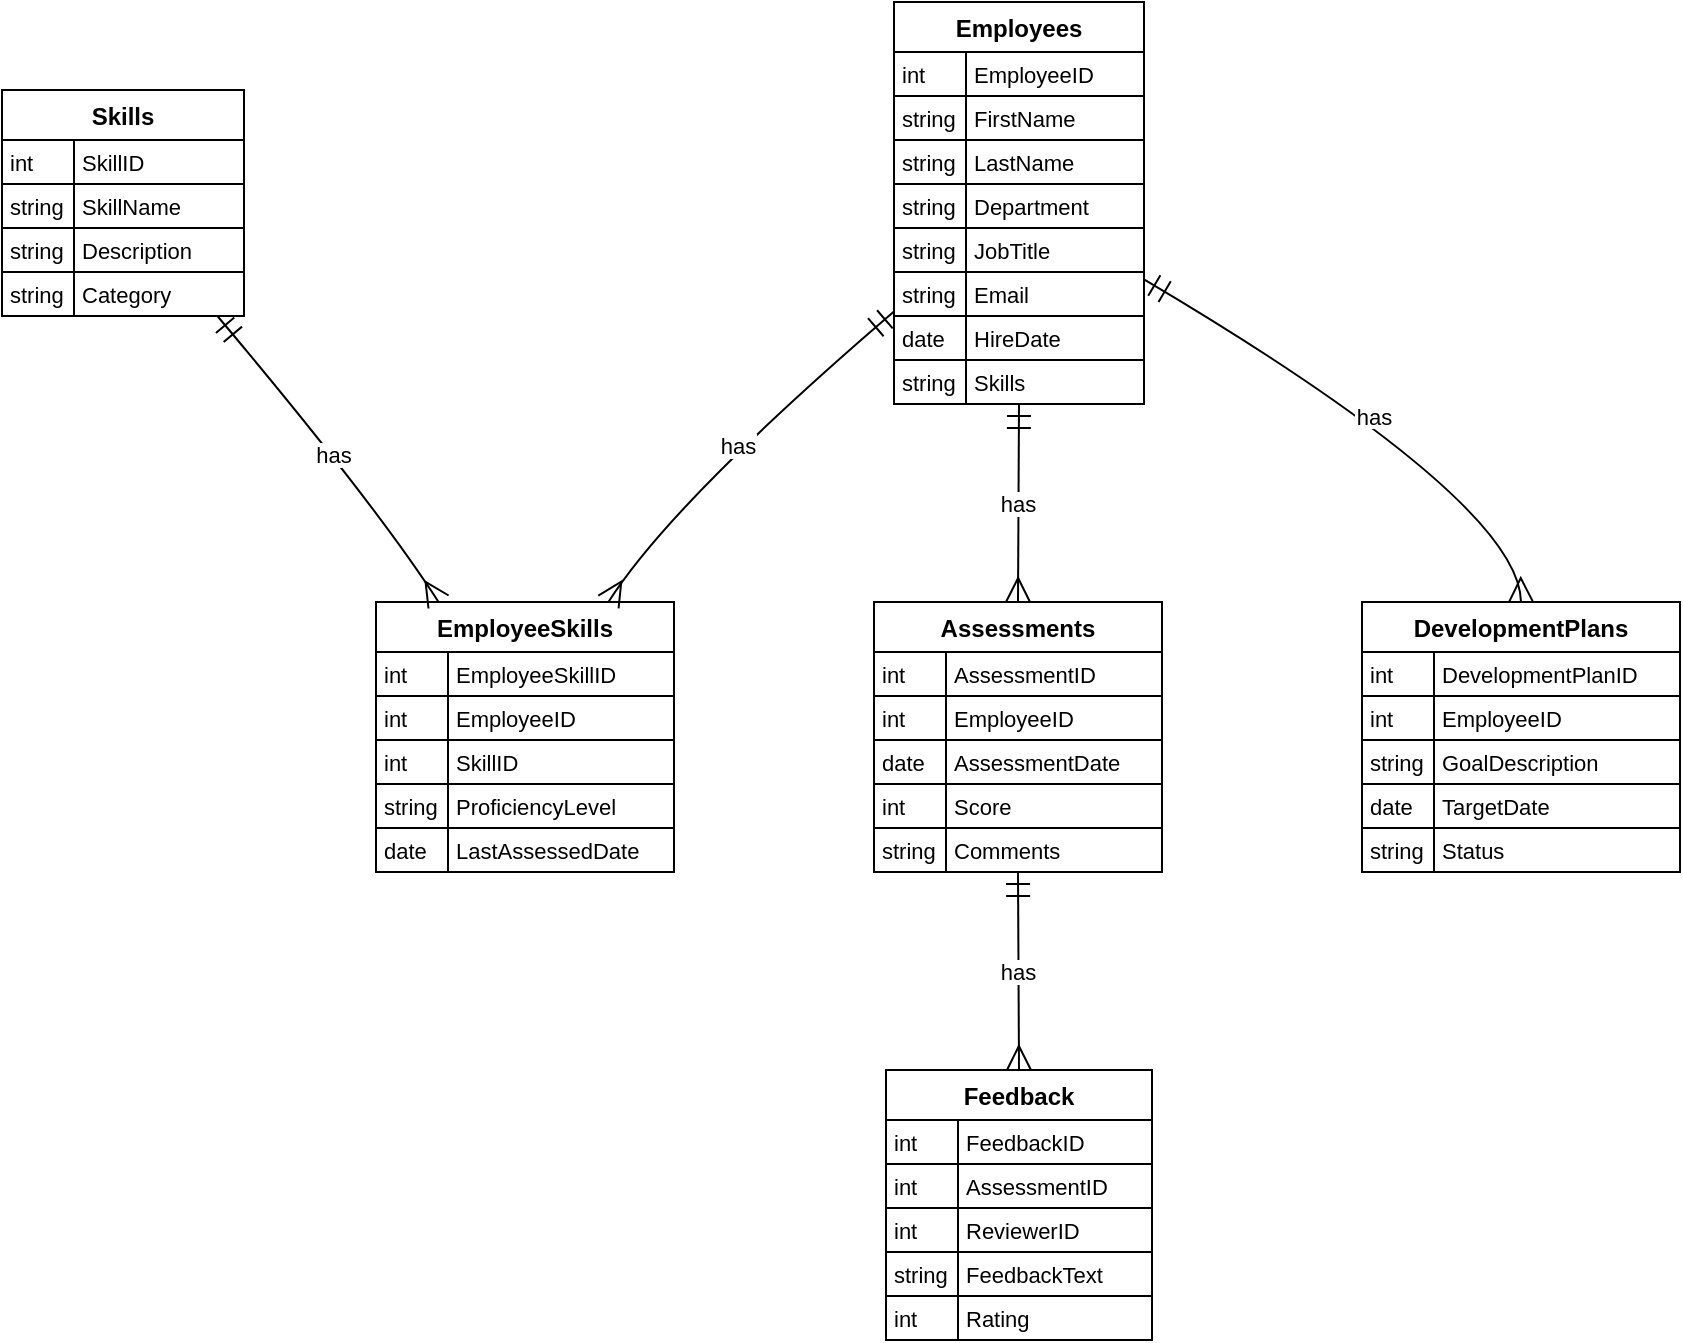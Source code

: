 <mxfile version="24.7.16">
  <diagram name="Page-1" id="986FrmDAkvEkOc2er4E9">
    <mxGraphModel dx="319" dy="182" grid="1" gridSize="10" guides="1" tooltips="1" connect="1" arrows="1" fold="1" page="1" pageScale="1" pageWidth="850" pageHeight="1100" math="0" shadow="0">
      <root>
        <mxCell id="0" />
        <mxCell id="1" parent="0" />
        <mxCell id="yhX_cp5Toq69qGJD3ayF-17" value="Employees" style="shape=table;startSize=25;container=1;collapsible=0;childLayout=tableLayout;fixedRows=1;rowLines=1;fontStyle=1;align=center;resizeLast=1;" vertex="1" parent="1">
          <mxGeometry x="531" y="20" width="125" height="201" as="geometry" />
        </mxCell>
        <mxCell id="yhX_cp5Toq69qGJD3ayF-18" style="shape=tableRow;horizontal=0;startSize=0;swimlaneHead=0;swimlaneBody=0;fillColor=none;collapsible=0;dropTarget=0;points=[[0,0.5],[1,0.5]];portConstraint=eastwest;top=0;left=0;right=0;bottom=0;" vertex="1" parent="yhX_cp5Toq69qGJD3ayF-17">
          <mxGeometry y="25" width="125" height="22" as="geometry" />
        </mxCell>
        <mxCell id="yhX_cp5Toq69qGJD3ayF-19" value="int" style="shape=partialRectangle;connectable=0;fillColor=none;top=0;left=0;bottom=0;right=0;align=left;spacingLeft=2;overflow=hidden;fontSize=11;" vertex="1" parent="yhX_cp5Toq69qGJD3ayF-18">
          <mxGeometry width="36" height="22" as="geometry">
            <mxRectangle width="36" height="22" as="alternateBounds" />
          </mxGeometry>
        </mxCell>
        <mxCell id="yhX_cp5Toq69qGJD3ayF-20" value="EmployeeID" style="shape=partialRectangle;connectable=0;fillColor=none;top=0;left=0;bottom=0;right=0;align=left;spacingLeft=2;overflow=hidden;fontSize=11;" vertex="1" parent="yhX_cp5Toq69qGJD3ayF-18">
          <mxGeometry x="36" width="89" height="22" as="geometry">
            <mxRectangle width="89" height="22" as="alternateBounds" />
          </mxGeometry>
        </mxCell>
        <mxCell id="yhX_cp5Toq69qGJD3ayF-21" style="shape=tableRow;horizontal=0;startSize=0;swimlaneHead=0;swimlaneBody=0;fillColor=none;collapsible=0;dropTarget=0;points=[[0,0.5],[1,0.5]];portConstraint=eastwest;top=0;left=0;right=0;bottom=0;" vertex="1" parent="yhX_cp5Toq69qGJD3ayF-17">
          <mxGeometry y="47" width="125" height="22" as="geometry" />
        </mxCell>
        <mxCell id="yhX_cp5Toq69qGJD3ayF-22" value="string" style="shape=partialRectangle;connectable=0;fillColor=none;top=0;left=0;bottom=0;right=0;align=left;spacingLeft=2;overflow=hidden;fontSize=11;" vertex="1" parent="yhX_cp5Toq69qGJD3ayF-21">
          <mxGeometry width="36" height="22" as="geometry">
            <mxRectangle width="36" height="22" as="alternateBounds" />
          </mxGeometry>
        </mxCell>
        <mxCell id="yhX_cp5Toq69qGJD3ayF-23" value="FirstName" style="shape=partialRectangle;connectable=0;fillColor=none;top=0;left=0;bottom=0;right=0;align=left;spacingLeft=2;overflow=hidden;fontSize=11;" vertex="1" parent="yhX_cp5Toq69qGJD3ayF-21">
          <mxGeometry x="36" width="89" height="22" as="geometry">
            <mxRectangle width="89" height="22" as="alternateBounds" />
          </mxGeometry>
        </mxCell>
        <mxCell id="yhX_cp5Toq69qGJD3ayF-24" style="shape=tableRow;horizontal=0;startSize=0;swimlaneHead=0;swimlaneBody=0;fillColor=none;collapsible=0;dropTarget=0;points=[[0,0.5],[1,0.5]];portConstraint=eastwest;top=0;left=0;right=0;bottom=0;" vertex="1" parent="yhX_cp5Toq69qGJD3ayF-17">
          <mxGeometry y="69" width="125" height="22" as="geometry" />
        </mxCell>
        <mxCell id="yhX_cp5Toq69qGJD3ayF-25" value="string" style="shape=partialRectangle;connectable=0;fillColor=none;top=0;left=0;bottom=0;right=0;align=left;spacingLeft=2;overflow=hidden;fontSize=11;" vertex="1" parent="yhX_cp5Toq69qGJD3ayF-24">
          <mxGeometry width="36" height="22" as="geometry">
            <mxRectangle width="36" height="22" as="alternateBounds" />
          </mxGeometry>
        </mxCell>
        <mxCell id="yhX_cp5Toq69qGJD3ayF-26" value="LastName" style="shape=partialRectangle;connectable=0;fillColor=none;top=0;left=0;bottom=0;right=0;align=left;spacingLeft=2;overflow=hidden;fontSize=11;" vertex="1" parent="yhX_cp5Toq69qGJD3ayF-24">
          <mxGeometry x="36" width="89" height="22" as="geometry">
            <mxRectangle width="89" height="22" as="alternateBounds" />
          </mxGeometry>
        </mxCell>
        <mxCell id="yhX_cp5Toq69qGJD3ayF-27" style="shape=tableRow;horizontal=0;startSize=0;swimlaneHead=0;swimlaneBody=0;fillColor=none;collapsible=0;dropTarget=0;points=[[0,0.5],[1,0.5]];portConstraint=eastwest;top=0;left=0;right=0;bottom=0;" vertex="1" parent="yhX_cp5Toq69qGJD3ayF-17">
          <mxGeometry y="91" width="125" height="22" as="geometry" />
        </mxCell>
        <mxCell id="yhX_cp5Toq69qGJD3ayF-28" value="string" style="shape=partialRectangle;connectable=0;fillColor=none;top=0;left=0;bottom=0;right=0;align=left;spacingLeft=2;overflow=hidden;fontSize=11;" vertex="1" parent="yhX_cp5Toq69qGJD3ayF-27">
          <mxGeometry width="36" height="22" as="geometry">
            <mxRectangle width="36" height="22" as="alternateBounds" />
          </mxGeometry>
        </mxCell>
        <mxCell id="yhX_cp5Toq69qGJD3ayF-29" value="Department" style="shape=partialRectangle;connectable=0;fillColor=none;top=0;left=0;bottom=0;right=0;align=left;spacingLeft=2;overflow=hidden;fontSize=11;" vertex="1" parent="yhX_cp5Toq69qGJD3ayF-27">
          <mxGeometry x="36" width="89" height="22" as="geometry">
            <mxRectangle width="89" height="22" as="alternateBounds" />
          </mxGeometry>
        </mxCell>
        <mxCell id="yhX_cp5Toq69qGJD3ayF-30" style="shape=tableRow;horizontal=0;startSize=0;swimlaneHead=0;swimlaneBody=0;fillColor=none;collapsible=0;dropTarget=0;points=[[0,0.5],[1,0.5]];portConstraint=eastwest;top=0;left=0;right=0;bottom=0;" vertex="1" parent="yhX_cp5Toq69qGJD3ayF-17">
          <mxGeometry y="113" width="125" height="22" as="geometry" />
        </mxCell>
        <mxCell id="yhX_cp5Toq69qGJD3ayF-31" value="string" style="shape=partialRectangle;connectable=0;fillColor=none;top=0;left=0;bottom=0;right=0;align=left;spacingLeft=2;overflow=hidden;fontSize=11;" vertex="1" parent="yhX_cp5Toq69qGJD3ayF-30">
          <mxGeometry width="36" height="22" as="geometry">
            <mxRectangle width="36" height="22" as="alternateBounds" />
          </mxGeometry>
        </mxCell>
        <mxCell id="yhX_cp5Toq69qGJD3ayF-32" value="JobTitle" style="shape=partialRectangle;connectable=0;fillColor=none;top=0;left=0;bottom=0;right=0;align=left;spacingLeft=2;overflow=hidden;fontSize=11;" vertex="1" parent="yhX_cp5Toq69qGJD3ayF-30">
          <mxGeometry x="36" width="89" height="22" as="geometry">
            <mxRectangle width="89" height="22" as="alternateBounds" />
          </mxGeometry>
        </mxCell>
        <mxCell id="yhX_cp5Toq69qGJD3ayF-33" style="shape=tableRow;horizontal=0;startSize=0;swimlaneHead=0;swimlaneBody=0;fillColor=none;collapsible=0;dropTarget=0;points=[[0,0.5],[1,0.5]];portConstraint=eastwest;top=0;left=0;right=0;bottom=0;" vertex="1" parent="yhX_cp5Toq69qGJD3ayF-17">
          <mxGeometry y="135" width="125" height="22" as="geometry" />
        </mxCell>
        <mxCell id="yhX_cp5Toq69qGJD3ayF-34" value="string" style="shape=partialRectangle;connectable=0;fillColor=none;top=0;left=0;bottom=0;right=0;align=left;spacingLeft=2;overflow=hidden;fontSize=11;" vertex="1" parent="yhX_cp5Toq69qGJD3ayF-33">
          <mxGeometry width="36" height="22" as="geometry">
            <mxRectangle width="36" height="22" as="alternateBounds" />
          </mxGeometry>
        </mxCell>
        <mxCell id="yhX_cp5Toq69qGJD3ayF-35" value="Email" style="shape=partialRectangle;connectable=0;fillColor=none;top=0;left=0;bottom=0;right=0;align=left;spacingLeft=2;overflow=hidden;fontSize=11;" vertex="1" parent="yhX_cp5Toq69qGJD3ayF-33">
          <mxGeometry x="36" width="89" height="22" as="geometry">
            <mxRectangle width="89" height="22" as="alternateBounds" />
          </mxGeometry>
        </mxCell>
        <mxCell id="yhX_cp5Toq69qGJD3ayF-36" style="shape=tableRow;horizontal=0;startSize=0;swimlaneHead=0;swimlaneBody=0;fillColor=none;collapsible=0;dropTarget=0;points=[[0,0.5],[1,0.5]];portConstraint=eastwest;top=0;left=0;right=0;bottom=0;" vertex="1" parent="yhX_cp5Toq69qGJD3ayF-17">
          <mxGeometry y="157" width="125" height="22" as="geometry" />
        </mxCell>
        <mxCell id="yhX_cp5Toq69qGJD3ayF-37" value="date" style="shape=partialRectangle;connectable=0;fillColor=none;top=0;left=0;bottom=0;right=0;align=left;spacingLeft=2;overflow=hidden;fontSize=11;" vertex="1" parent="yhX_cp5Toq69qGJD3ayF-36">
          <mxGeometry width="36" height="22" as="geometry">
            <mxRectangle width="36" height="22" as="alternateBounds" />
          </mxGeometry>
        </mxCell>
        <mxCell id="yhX_cp5Toq69qGJD3ayF-38" value="HireDate" style="shape=partialRectangle;connectable=0;fillColor=none;top=0;left=0;bottom=0;right=0;align=left;spacingLeft=2;overflow=hidden;fontSize=11;" vertex="1" parent="yhX_cp5Toq69qGJD3ayF-36">
          <mxGeometry x="36" width="89" height="22" as="geometry">
            <mxRectangle width="89" height="22" as="alternateBounds" />
          </mxGeometry>
        </mxCell>
        <mxCell id="yhX_cp5Toq69qGJD3ayF-39" style="shape=tableRow;horizontal=0;startSize=0;swimlaneHead=0;swimlaneBody=0;fillColor=none;collapsible=0;dropTarget=0;points=[[0,0.5],[1,0.5]];portConstraint=eastwest;top=0;left=0;right=0;bottom=0;" vertex="1" parent="yhX_cp5Toq69qGJD3ayF-17">
          <mxGeometry y="179" width="125" height="22" as="geometry" />
        </mxCell>
        <mxCell id="yhX_cp5Toq69qGJD3ayF-40" value="string" style="shape=partialRectangle;connectable=0;fillColor=none;top=0;left=0;bottom=0;right=0;align=left;spacingLeft=2;overflow=hidden;fontSize=11;" vertex="1" parent="yhX_cp5Toq69qGJD3ayF-39">
          <mxGeometry width="36" height="22" as="geometry">
            <mxRectangle width="36" height="22" as="alternateBounds" />
          </mxGeometry>
        </mxCell>
        <mxCell id="yhX_cp5Toq69qGJD3ayF-41" value="Skills" style="shape=partialRectangle;connectable=0;fillColor=none;top=0;left=0;bottom=0;right=0;align=left;spacingLeft=2;overflow=hidden;fontSize=11;" vertex="1" parent="yhX_cp5Toq69qGJD3ayF-39">
          <mxGeometry x="36" width="89" height="22" as="geometry">
            <mxRectangle width="89" height="22" as="alternateBounds" />
          </mxGeometry>
        </mxCell>
        <mxCell id="yhX_cp5Toq69qGJD3ayF-42" value="Skills" style="shape=table;startSize=25;container=1;collapsible=0;childLayout=tableLayout;fixedRows=1;rowLines=1;fontStyle=1;align=center;resizeLast=1;" vertex="1" parent="1">
          <mxGeometry x="85" y="64" width="121" height="113" as="geometry" />
        </mxCell>
        <mxCell id="yhX_cp5Toq69qGJD3ayF-43" style="shape=tableRow;horizontal=0;startSize=0;swimlaneHead=0;swimlaneBody=0;fillColor=none;collapsible=0;dropTarget=0;points=[[0,0.5],[1,0.5]];portConstraint=eastwest;top=0;left=0;right=0;bottom=0;" vertex="1" parent="yhX_cp5Toq69qGJD3ayF-42">
          <mxGeometry y="25" width="121" height="22" as="geometry" />
        </mxCell>
        <mxCell id="yhX_cp5Toq69qGJD3ayF-44" value="int" style="shape=partialRectangle;connectable=0;fillColor=none;top=0;left=0;bottom=0;right=0;align=left;spacingLeft=2;overflow=hidden;fontSize=11;" vertex="1" parent="yhX_cp5Toq69qGJD3ayF-43">
          <mxGeometry width="36" height="22" as="geometry">
            <mxRectangle width="36" height="22" as="alternateBounds" />
          </mxGeometry>
        </mxCell>
        <mxCell id="yhX_cp5Toq69qGJD3ayF-45" value="SkillID" style="shape=partialRectangle;connectable=0;fillColor=none;top=0;left=0;bottom=0;right=0;align=left;spacingLeft=2;overflow=hidden;fontSize=11;" vertex="1" parent="yhX_cp5Toq69qGJD3ayF-43">
          <mxGeometry x="36" width="85" height="22" as="geometry">
            <mxRectangle width="85" height="22" as="alternateBounds" />
          </mxGeometry>
        </mxCell>
        <mxCell id="yhX_cp5Toq69qGJD3ayF-46" style="shape=tableRow;horizontal=0;startSize=0;swimlaneHead=0;swimlaneBody=0;fillColor=none;collapsible=0;dropTarget=0;points=[[0,0.5],[1,0.5]];portConstraint=eastwest;top=0;left=0;right=0;bottom=0;" vertex="1" parent="yhX_cp5Toq69qGJD3ayF-42">
          <mxGeometry y="47" width="121" height="22" as="geometry" />
        </mxCell>
        <mxCell id="yhX_cp5Toq69qGJD3ayF-47" value="string" style="shape=partialRectangle;connectable=0;fillColor=none;top=0;left=0;bottom=0;right=0;align=left;spacingLeft=2;overflow=hidden;fontSize=11;" vertex="1" parent="yhX_cp5Toq69qGJD3ayF-46">
          <mxGeometry width="36" height="22" as="geometry">
            <mxRectangle width="36" height="22" as="alternateBounds" />
          </mxGeometry>
        </mxCell>
        <mxCell id="yhX_cp5Toq69qGJD3ayF-48" value="SkillName" style="shape=partialRectangle;connectable=0;fillColor=none;top=0;left=0;bottom=0;right=0;align=left;spacingLeft=2;overflow=hidden;fontSize=11;" vertex="1" parent="yhX_cp5Toq69qGJD3ayF-46">
          <mxGeometry x="36" width="85" height="22" as="geometry">
            <mxRectangle width="85" height="22" as="alternateBounds" />
          </mxGeometry>
        </mxCell>
        <mxCell id="yhX_cp5Toq69qGJD3ayF-49" style="shape=tableRow;horizontal=0;startSize=0;swimlaneHead=0;swimlaneBody=0;fillColor=none;collapsible=0;dropTarget=0;points=[[0,0.5],[1,0.5]];portConstraint=eastwest;top=0;left=0;right=0;bottom=0;" vertex="1" parent="yhX_cp5Toq69qGJD3ayF-42">
          <mxGeometry y="69" width="121" height="22" as="geometry" />
        </mxCell>
        <mxCell id="yhX_cp5Toq69qGJD3ayF-50" value="string" style="shape=partialRectangle;connectable=0;fillColor=none;top=0;left=0;bottom=0;right=0;align=left;spacingLeft=2;overflow=hidden;fontSize=11;" vertex="1" parent="yhX_cp5Toq69qGJD3ayF-49">
          <mxGeometry width="36" height="22" as="geometry">
            <mxRectangle width="36" height="22" as="alternateBounds" />
          </mxGeometry>
        </mxCell>
        <mxCell id="yhX_cp5Toq69qGJD3ayF-51" value="Description" style="shape=partialRectangle;connectable=0;fillColor=none;top=0;left=0;bottom=0;right=0;align=left;spacingLeft=2;overflow=hidden;fontSize=11;" vertex="1" parent="yhX_cp5Toq69qGJD3ayF-49">
          <mxGeometry x="36" width="85" height="22" as="geometry">
            <mxRectangle width="85" height="22" as="alternateBounds" />
          </mxGeometry>
        </mxCell>
        <mxCell id="yhX_cp5Toq69qGJD3ayF-52" style="shape=tableRow;horizontal=0;startSize=0;swimlaneHead=0;swimlaneBody=0;fillColor=none;collapsible=0;dropTarget=0;points=[[0,0.5],[1,0.5]];portConstraint=eastwest;top=0;left=0;right=0;bottom=0;" vertex="1" parent="yhX_cp5Toq69qGJD3ayF-42">
          <mxGeometry y="91" width="121" height="22" as="geometry" />
        </mxCell>
        <mxCell id="yhX_cp5Toq69qGJD3ayF-53" value="string" style="shape=partialRectangle;connectable=0;fillColor=none;top=0;left=0;bottom=0;right=0;align=left;spacingLeft=2;overflow=hidden;fontSize=11;" vertex="1" parent="yhX_cp5Toq69qGJD3ayF-52">
          <mxGeometry width="36" height="22" as="geometry">
            <mxRectangle width="36" height="22" as="alternateBounds" />
          </mxGeometry>
        </mxCell>
        <mxCell id="yhX_cp5Toq69qGJD3ayF-54" value="Category" style="shape=partialRectangle;connectable=0;fillColor=none;top=0;left=0;bottom=0;right=0;align=left;spacingLeft=2;overflow=hidden;fontSize=11;" vertex="1" parent="yhX_cp5Toq69qGJD3ayF-52">
          <mxGeometry x="36" width="85" height="22" as="geometry">
            <mxRectangle width="85" height="22" as="alternateBounds" />
          </mxGeometry>
        </mxCell>
        <mxCell id="yhX_cp5Toq69qGJD3ayF-68" value="EmployeeSkills" style="shape=table;startSize=25;container=1;collapsible=0;childLayout=tableLayout;fixedRows=1;rowLines=1;fontStyle=1;align=center;resizeLast=1;" vertex="1" parent="1">
          <mxGeometry x="272" y="320" width="149" height="135" as="geometry" />
        </mxCell>
        <mxCell id="yhX_cp5Toq69qGJD3ayF-69" style="shape=tableRow;horizontal=0;startSize=0;swimlaneHead=0;swimlaneBody=0;fillColor=none;collapsible=0;dropTarget=0;points=[[0,0.5],[1,0.5]];portConstraint=eastwest;top=0;left=0;right=0;bottom=0;" vertex="1" parent="yhX_cp5Toq69qGJD3ayF-68">
          <mxGeometry y="25" width="149" height="22" as="geometry" />
        </mxCell>
        <mxCell id="yhX_cp5Toq69qGJD3ayF-70" value="int" style="shape=partialRectangle;connectable=0;fillColor=none;top=0;left=0;bottom=0;right=0;align=left;spacingLeft=2;overflow=hidden;fontSize=11;" vertex="1" parent="yhX_cp5Toq69qGJD3ayF-69">
          <mxGeometry width="36" height="22" as="geometry">
            <mxRectangle width="36" height="22" as="alternateBounds" />
          </mxGeometry>
        </mxCell>
        <mxCell id="yhX_cp5Toq69qGJD3ayF-71" value="EmployeeSkillID" style="shape=partialRectangle;connectable=0;fillColor=none;top=0;left=0;bottom=0;right=0;align=left;spacingLeft=2;overflow=hidden;fontSize=11;" vertex="1" parent="yhX_cp5Toq69qGJD3ayF-69">
          <mxGeometry x="36" width="113" height="22" as="geometry">
            <mxRectangle width="113" height="22" as="alternateBounds" />
          </mxGeometry>
        </mxCell>
        <mxCell id="yhX_cp5Toq69qGJD3ayF-72" style="shape=tableRow;horizontal=0;startSize=0;swimlaneHead=0;swimlaneBody=0;fillColor=none;collapsible=0;dropTarget=0;points=[[0,0.5],[1,0.5]];portConstraint=eastwest;top=0;left=0;right=0;bottom=0;" vertex="1" parent="yhX_cp5Toq69qGJD3ayF-68">
          <mxGeometry y="47" width="149" height="22" as="geometry" />
        </mxCell>
        <mxCell id="yhX_cp5Toq69qGJD3ayF-73" value="int" style="shape=partialRectangle;connectable=0;fillColor=none;top=0;left=0;bottom=0;right=0;align=left;spacingLeft=2;overflow=hidden;fontSize=11;" vertex="1" parent="yhX_cp5Toq69qGJD3ayF-72">
          <mxGeometry width="36" height="22" as="geometry">
            <mxRectangle width="36" height="22" as="alternateBounds" />
          </mxGeometry>
        </mxCell>
        <mxCell id="yhX_cp5Toq69qGJD3ayF-74" value="EmployeeID" style="shape=partialRectangle;connectable=0;fillColor=none;top=0;left=0;bottom=0;right=0;align=left;spacingLeft=2;overflow=hidden;fontSize=11;" vertex="1" parent="yhX_cp5Toq69qGJD3ayF-72">
          <mxGeometry x="36" width="113" height="22" as="geometry">
            <mxRectangle width="113" height="22" as="alternateBounds" />
          </mxGeometry>
        </mxCell>
        <mxCell id="yhX_cp5Toq69qGJD3ayF-75" style="shape=tableRow;horizontal=0;startSize=0;swimlaneHead=0;swimlaneBody=0;fillColor=none;collapsible=0;dropTarget=0;points=[[0,0.5],[1,0.5]];portConstraint=eastwest;top=0;left=0;right=0;bottom=0;" vertex="1" parent="yhX_cp5Toq69qGJD3ayF-68">
          <mxGeometry y="69" width="149" height="22" as="geometry" />
        </mxCell>
        <mxCell id="yhX_cp5Toq69qGJD3ayF-76" value="int" style="shape=partialRectangle;connectable=0;fillColor=none;top=0;left=0;bottom=0;right=0;align=left;spacingLeft=2;overflow=hidden;fontSize=11;" vertex="1" parent="yhX_cp5Toq69qGJD3ayF-75">
          <mxGeometry width="36" height="22" as="geometry">
            <mxRectangle width="36" height="22" as="alternateBounds" />
          </mxGeometry>
        </mxCell>
        <mxCell id="yhX_cp5Toq69qGJD3ayF-77" value="SkillID" style="shape=partialRectangle;connectable=0;fillColor=none;top=0;left=0;bottom=0;right=0;align=left;spacingLeft=2;overflow=hidden;fontSize=11;" vertex="1" parent="yhX_cp5Toq69qGJD3ayF-75">
          <mxGeometry x="36" width="113" height="22" as="geometry">
            <mxRectangle width="113" height="22" as="alternateBounds" />
          </mxGeometry>
        </mxCell>
        <mxCell id="yhX_cp5Toq69qGJD3ayF-78" style="shape=tableRow;horizontal=0;startSize=0;swimlaneHead=0;swimlaneBody=0;fillColor=none;collapsible=0;dropTarget=0;points=[[0,0.5],[1,0.5]];portConstraint=eastwest;top=0;left=0;right=0;bottom=0;" vertex="1" parent="yhX_cp5Toq69qGJD3ayF-68">
          <mxGeometry y="91" width="149" height="22" as="geometry" />
        </mxCell>
        <mxCell id="yhX_cp5Toq69qGJD3ayF-79" value="string" style="shape=partialRectangle;connectable=0;fillColor=none;top=0;left=0;bottom=0;right=0;align=left;spacingLeft=2;overflow=hidden;fontSize=11;" vertex="1" parent="yhX_cp5Toq69qGJD3ayF-78">
          <mxGeometry width="36" height="22" as="geometry">
            <mxRectangle width="36" height="22" as="alternateBounds" />
          </mxGeometry>
        </mxCell>
        <mxCell id="yhX_cp5Toq69qGJD3ayF-80" value="ProficiencyLevel" style="shape=partialRectangle;connectable=0;fillColor=none;top=0;left=0;bottom=0;right=0;align=left;spacingLeft=2;overflow=hidden;fontSize=11;" vertex="1" parent="yhX_cp5Toq69qGJD3ayF-78">
          <mxGeometry x="36" width="113" height="22" as="geometry">
            <mxRectangle width="113" height="22" as="alternateBounds" />
          </mxGeometry>
        </mxCell>
        <mxCell id="yhX_cp5Toq69qGJD3ayF-81" style="shape=tableRow;horizontal=0;startSize=0;swimlaneHead=0;swimlaneBody=0;fillColor=none;collapsible=0;dropTarget=0;points=[[0,0.5],[1,0.5]];portConstraint=eastwest;top=0;left=0;right=0;bottom=0;" vertex="1" parent="yhX_cp5Toq69qGJD3ayF-68">
          <mxGeometry y="113" width="149" height="22" as="geometry" />
        </mxCell>
        <mxCell id="yhX_cp5Toq69qGJD3ayF-82" value="date" style="shape=partialRectangle;connectable=0;fillColor=none;top=0;left=0;bottom=0;right=0;align=left;spacingLeft=2;overflow=hidden;fontSize=11;" vertex="1" parent="yhX_cp5Toq69qGJD3ayF-81">
          <mxGeometry width="36" height="22" as="geometry">
            <mxRectangle width="36" height="22" as="alternateBounds" />
          </mxGeometry>
        </mxCell>
        <mxCell id="yhX_cp5Toq69qGJD3ayF-83" value="LastAssessedDate" style="shape=partialRectangle;connectable=0;fillColor=none;top=0;left=0;bottom=0;right=0;align=left;spacingLeft=2;overflow=hidden;fontSize=11;" vertex="1" parent="yhX_cp5Toq69qGJD3ayF-81">
          <mxGeometry x="36" width="113" height="22" as="geometry">
            <mxRectangle width="113" height="22" as="alternateBounds" />
          </mxGeometry>
        </mxCell>
        <mxCell id="yhX_cp5Toq69qGJD3ayF-84" value="Assessments" style="shape=table;startSize=25;container=1;collapsible=0;childLayout=tableLayout;fixedRows=1;rowLines=1;fontStyle=1;align=center;resizeLast=1;" vertex="1" parent="1">
          <mxGeometry x="521" y="320" width="144" height="135" as="geometry" />
        </mxCell>
        <mxCell id="yhX_cp5Toq69qGJD3ayF-85" style="shape=tableRow;horizontal=0;startSize=0;swimlaneHead=0;swimlaneBody=0;fillColor=none;collapsible=0;dropTarget=0;points=[[0,0.5],[1,0.5]];portConstraint=eastwest;top=0;left=0;right=0;bottom=0;" vertex="1" parent="yhX_cp5Toq69qGJD3ayF-84">
          <mxGeometry y="25" width="144" height="22" as="geometry" />
        </mxCell>
        <mxCell id="yhX_cp5Toq69qGJD3ayF-86" value="int" style="shape=partialRectangle;connectable=0;fillColor=none;top=0;left=0;bottom=0;right=0;align=left;spacingLeft=2;overflow=hidden;fontSize=11;" vertex="1" parent="yhX_cp5Toq69qGJD3ayF-85">
          <mxGeometry width="36" height="22" as="geometry">
            <mxRectangle width="36" height="22" as="alternateBounds" />
          </mxGeometry>
        </mxCell>
        <mxCell id="yhX_cp5Toq69qGJD3ayF-87" value="AssessmentID" style="shape=partialRectangle;connectable=0;fillColor=none;top=0;left=0;bottom=0;right=0;align=left;spacingLeft=2;overflow=hidden;fontSize=11;" vertex="1" parent="yhX_cp5Toq69qGJD3ayF-85">
          <mxGeometry x="36" width="108" height="22" as="geometry">
            <mxRectangle width="108" height="22" as="alternateBounds" />
          </mxGeometry>
        </mxCell>
        <mxCell id="yhX_cp5Toq69qGJD3ayF-88" style="shape=tableRow;horizontal=0;startSize=0;swimlaneHead=0;swimlaneBody=0;fillColor=none;collapsible=0;dropTarget=0;points=[[0,0.5],[1,0.5]];portConstraint=eastwest;top=0;left=0;right=0;bottom=0;" vertex="1" parent="yhX_cp5Toq69qGJD3ayF-84">
          <mxGeometry y="47" width="144" height="22" as="geometry" />
        </mxCell>
        <mxCell id="yhX_cp5Toq69qGJD3ayF-89" value="int" style="shape=partialRectangle;connectable=0;fillColor=none;top=0;left=0;bottom=0;right=0;align=left;spacingLeft=2;overflow=hidden;fontSize=11;" vertex="1" parent="yhX_cp5Toq69qGJD3ayF-88">
          <mxGeometry width="36" height="22" as="geometry">
            <mxRectangle width="36" height="22" as="alternateBounds" />
          </mxGeometry>
        </mxCell>
        <mxCell id="yhX_cp5Toq69qGJD3ayF-90" value="EmployeeID" style="shape=partialRectangle;connectable=0;fillColor=none;top=0;left=0;bottom=0;right=0;align=left;spacingLeft=2;overflow=hidden;fontSize=11;" vertex="1" parent="yhX_cp5Toq69qGJD3ayF-88">
          <mxGeometry x="36" width="108" height="22" as="geometry">
            <mxRectangle width="108" height="22" as="alternateBounds" />
          </mxGeometry>
        </mxCell>
        <mxCell id="yhX_cp5Toq69qGJD3ayF-91" style="shape=tableRow;horizontal=0;startSize=0;swimlaneHead=0;swimlaneBody=0;fillColor=none;collapsible=0;dropTarget=0;points=[[0,0.5],[1,0.5]];portConstraint=eastwest;top=0;left=0;right=0;bottom=0;" vertex="1" parent="yhX_cp5Toq69qGJD3ayF-84">
          <mxGeometry y="69" width="144" height="22" as="geometry" />
        </mxCell>
        <mxCell id="yhX_cp5Toq69qGJD3ayF-92" value="date" style="shape=partialRectangle;connectable=0;fillColor=none;top=0;left=0;bottom=0;right=0;align=left;spacingLeft=2;overflow=hidden;fontSize=11;" vertex="1" parent="yhX_cp5Toq69qGJD3ayF-91">
          <mxGeometry width="36" height="22" as="geometry">
            <mxRectangle width="36" height="22" as="alternateBounds" />
          </mxGeometry>
        </mxCell>
        <mxCell id="yhX_cp5Toq69qGJD3ayF-93" value="AssessmentDate" style="shape=partialRectangle;connectable=0;fillColor=none;top=0;left=0;bottom=0;right=0;align=left;spacingLeft=2;overflow=hidden;fontSize=11;" vertex="1" parent="yhX_cp5Toq69qGJD3ayF-91">
          <mxGeometry x="36" width="108" height="22" as="geometry">
            <mxRectangle width="108" height="22" as="alternateBounds" />
          </mxGeometry>
        </mxCell>
        <mxCell id="yhX_cp5Toq69qGJD3ayF-94" style="shape=tableRow;horizontal=0;startSize=0;swimlaneHead=0;swimlaneBody=0;fillColor=none;collapsible=0;dropTarget=0;points=[[0,0.5],[1,0.5]];portConstraint=eastwest;top=0;left=0;right=0;bottom=0;" vertex="1" parent="yhX_cp5Toq69qGJD3ayF-84">
          <mxGeometry y="91" width="144" height="22" as="geometry" />
        </mxCell>
        <mxCell id="yhX_cp5Toq69qGJD3ayF-95" value="int" style="shape=partialRectangle;connectable=0;fillColor=none;top=0;left=0;bottom=0;right=0;align=left;spacingLeft=2;overflow=hidden;fontSize=11;" vertex="1" parent="yhX_cp5Toq69qGJD3ayF-94">
          <mxGeometry width="36" height="22" as="geometry">
            <mxRectangle width="36" height="22" as="alternateBounds" />
          </mxGeometry>
        </mxCell>
        <mxCell id="yhX_cp5Toq69qGJD3ayF-96" value="Score" style="shape=partialRectangle;connectable=0;fillColor=none;top=0;left=0;bottom=0;right=0;align=left;spacingLeft=2;overflow=hidden;fontSize=11;" vertex="1" parent="yhX_cp5Toq69qGJD3ayF-94">
          <mxGeometry x="36" width="108" height="22" as="geometry">
            <mxRectangle width="108" height="22" as="alternateBounds" />
          </mxGeometry>
        </mxCell>
        <mxCell id="yhX_cp5Toq69qGJD3ayF-97" style="shape=tableRow;horizontal=0;startSize=0;swimlaneHead=0;swimlaneBody=0;fillColor=none;collapsible=0;dropTarget=0;points=[[0,0.5],[1,0.5]];portConstraint=eastwest;top=0;left=0;right=0;bottom=0;" vertex="1" parent="yhX_cp5Toq69qGJD3ayF-84">
          <mxGeometry y="113" width="144" height="22" as="geometry" />
        </mxCell>
        <mxCell id="yhX_cp5Toq69qGJD3ayF-98" value="string" style="shape=partialRectangle;connectable=0;fillColor=none;top=0;left=0;bottom=0;right=0;align=left;spacingLeft=2;overflow=hidden;fontSize=11;" vertex="1" parent="yhX_cp5Toq69qGJD3ayF-97">
          <mxGeometry width="36" height="22" as="geometry">
            <mxRectangle width="36" height="22" as="alternateBounds" />
          </mxGeometry>
        </mxCell>
        <mxCell id="yhX_cp5Toq69qGJD3ayF-99" value="Comments" style="shape=partialRectangle;connectable=0;fillColor=none;top=0;left=0;bottom=0;right=0;align=left;spacingLeft=2;overflow=hidden;fontSize=11;" vertex="1" parent="yhX_cp5Toq69qGJD3ayF-97">
          <mxGeometry x="36" width="108" height="22" as="geometry">
            <mxRectangle width="108" height="22" as="alternateBounds" />
          </mxGeometry>
        </mxCell>
        <mxCell id="yhX_cp5Toq69qGJD3ayF-100" value="Feedback" style="shape=table;startSize=25;container=1;collapsible=0;childLayout=tableLayout;fixedRows=1;rowLines=1;fontStyle=1;align=center;resizeLast=1;" vertex="1" parent="1">
          <mxGeometry x="527" y="554" width="133" height="135" as="geometry" />
        </mxCell>
        <mxCell id="yhX_cp5Toq69qGJD3ayF-101" style="shape=tableRow;horizontal=0;startSize=0;swimlaneHead=0;swimlaneBody=0;fillColor=none;collapsible=0;dropTarget=0;points=[[0,0.5],[1,0.5]];portConstraint=eastwest;top=0;left=0;right=0;bottom=0;" vertex="1" parent="yhX_cp5Toq69qGJD3ayF-100">
          <mxGeometry y="25" width="133" height="22" as="geometry" />
        </mxCell>
        <mxCell id="yhX_cp5Toq69qGJD3ayF-102" value="int" style="shape=partialRectangle;connectable=0;fillColor=none;top=0;left=0;bottom=0;right=0;align=left;spacingLeft=2;overflow=hidden;fontSize=11;" vertex="1" parent="yhX_cp5Toq69qGJD3ayF-101">
          <mxGeometry width="36" height="22" as="geometry">
            <mxRectangle width="36" height="22" as="alternateBounds" />
          </mxGeometry>
        </mxCell>
        <mxCell id="yhX_cp5Toq69qGJD3ayF-103" value="FeedbackID" style="shape=partialRectangle;connectable=0;fillColor=none;top=0;left=0;bottom=0;right=0;align=left;spacingLeft=2;overflow=hidden;fontSize=11;" vertex="1" parent="yhX_cp5Toq69qGJD3ayF-101">
          <mxGeometry x="36" width="97" height="22" as="geometry">
            <mxRectangle width="97" height="22" as="alternateBounds" />
          </mxGeometry>
        </mxCell>
        <mxCell id="yhX_cp5Toq69qGJD3ayF-104" style="shape=tableRow;horizontal=0;startSize=0;swimlaneHead=0;swimlaneBody=0;fillColor=none;collapsible=0;dropTarget=0;points=[[0,0.5],[1,0.5]];portConstraint=eastwest;top=0;left=0;right=0;bottom=0;" vertex="1" parent="yhX_cp5Toq69qGJD3ayF-100">
          <mxGeometry y="47" width="133" height="22" as="geometry" />
        </mxCell>
        <mxCell id="yhX_cp5Toq69qGJD3ayF-105" value="int" style="shape=partialRectangle;connectable=0;fillColor=none;top=0;left=0;bottom=0;right=0;align=left;spacingLeft=2;overflow=hidden;fontSize=11;" vertex="1" parent="yhX_cp5Toq69qGJD3ayF-104">
          <mxGeometry width="36" height="22" as="geometry">
            <mxRectangle width="36" height="22" as="alternateBounds" />
          </mxGeometry>
        </mxCell>
        <mxCell id="yhX_cp5Toq69qGJD3ayF-106" value="AssessmentID" style="shape=partialRectangle;connectable=0;fillColor=none;top=0;left=0;bottom=0;right=0;align=left;spacingLeft=2;overflow=hidden;fontSize=11;" vertex="1" parent="yhX_cp5Toq69qGJD3ayF-104">
          <mxGeometry x="36" width="97" height="22" as="geometry">
            <mxRectangle width="97" height="22" as="alternateBounds" />
          </mxGeometry>
        </mxCell>
        <mxCell id="yhX_cp5Toq69qGJD3ayF-107" style="shape=tableRow;horizontal=0;startSize=0;swimlaneHead=0;swimlaneBody=0;fillColor=none;collapsible=0;dropTarget=0;points=[[0,0.5],[1,0.5]];portConstraint=eastwest;top=0;left=0;right=0;bottom=0;" vertex="1" parent="yhX_cp5Toq69qGJD3ayF-100">
          <mxGeometry y="69" width="133" height="22" as="geometry" />
        </mxCell>
        <mxCell id="yhX_cp5Toq69qGJD3ayF-108" value="int" style="shape=partialRectangle;connectable=0;fillColor=none;top=0;left=0;bottom=0;right=0;align=left;spacingLeft=2;overflow=hidden;fontSize=11;" vertex="1" parent="yhX_cp5Toq69qGJD3ayF-107">
          <mxGeometry width="36" height="22" as="geometry">
            <mxRectangle width="36" height="22" as="alternateBounds" />
          </mxGeometry>
        </mxCell>
        <mxCell id="yhX_cp5Toq69qGJD3ayF-109" value="ReviewerID" style="shape=partialRectangle;connectable=0;fillColor=none;top=0;left=0;bottom=0;right=0;align=left;spacingLeft=2;overflow=hidden;fontSize=11;" vertex="1" parent="yhX_cp5Toq69qGJD3ayF-107">
          <mxGeometry x="36" width="97" height="22" as="geometry">
            <mxRectangle width="97" height="22" as="alternateBounds" />
          </mxGeometry>
        </mxCell>
        <mxCell id="yhX_cp5Toq69qGJD3ayF-110" style="shape=tableRow;horizontal=0;startSize=0;swimlaneHead=0;swimlaneBody=0;fillColor=none;collapsible=0;dropTarget=0;points=[[0,0.5],[1,0.5]];portConstraint=eastwest;top=0;left=0;right=0;bottom=0;" vertex="1" parent="yhX_cp5Toq69qGJD3ayF-100">
          <mxGeometry y="91" width="133" height="22" as="geometry" />
        </mxCell>
        <mxCell id="yhX_cp5Toq69qGJD3ayF-111" value="string" style="shape=partialRectangle;connectable=0;fillColor=none;top=0;left=0;bottom=0;right=0;align=left;spacingLeft=2;overflow=hidden;fontSize=11;" vertex="1" parent="yhX_cp5Toq69qGJD3ayF-110">
          <mxGeometry width="36" height="22" as="geometry">
            <mxRectangle width="36" height="22" as="alternateBounds" />
          </mxGeometry>
        </mxCell>
        <mxCell id="yhX_cp5Toq69qGJD3ayF-112" value="FeedbackText" style="shape=partialRectangle;connectable=0;fillColor=none;top=0;left=0;bottom=0;right=0;align=left;spacingLeft=2;overflow=hidden;fontSize=11;" vertex="1" parent="yhX_cp5Toq69qGJD3ayF-110">
          <mxGeometry x="36" width="97" height="22" as="geometry">
            <mxRectangle width="97" height="22" as="alternateBounds" />
          </mxGeometry>
        </mxCell>
        <mxCell id="yhX_cp5Toq69qGJD3ayF-113" style="shape=tableRow;horizontal=0;startSize=0;swimlaneHead=0;swimlaneBody=0;fillColor=none;collapsible=0;dropTarget=0;points=[[0,0.5],[1,0.5]];portConstraint=eastwest;top=0;left=0;right=0;bottom=0;" vertex="1" parent="yhX_cp5Toq69qGJD3ayF-100">
          <mxGeometry y="113" width="133" height="22" as="geometry" />
        </mxCell>
        <mxCell id="yhX_cp5Toq69qGJD3ayF-114" value="int" style="shape=partialRectangle;connectable=0;fillColor=none;top=0;left=0;bottom=0;right=0;align=left;spacingLeft=2;overflow=hidden;fontSize=11;" vertex="1" parent="yhX_cp5Toq69qGJD3ayF-113">
          <mxGeometry width="36" height="22" as="geometry">
            <mxRectangle width="36" height="22" as="alternateBounds" />
          </mxGeometry>
        </mxCell>
        <mxCell id="yhX_cp5Toq69qGJD3ayF-115" value="Rating" style="shape=partialRectangle;connectable=0;fillColor=none;top=0;left=0;bottom=0;right=0;align=left;spacingLeft=2;overflow=hidden;fontSize=11;" vertex="1" parent="yhX_cp5Toq69qGJD3ayF-113">
          <mxGeometry x="36" width="97" height="22" as="geometry">
            <mxRectangle width="97" height="22" as="alternateBounds" />
          </mxGeometry>
        </mxCell>
        <mxCell id="yhX_cp5Toq69qGJD3ayF-116" value="DevelopmentPlans" style="shape=table;startSize=25;container=1;collapsible=0;childLayout=tableLayout;fixedRows=1;rowLines=1;fontStyle=1;align=center;resizeLast=1;" vertex="1" parent="1">
          <mxGeometry x="765" y="320" width="159" height="135" as="geometry" />
        </mxCell>
        <mxCell id="yhX_cp5Toq69qGJD3ayF-117" style="shape=tableRow;horizontal=0;startSize=0;swimlaneHead=0;swimlaneBody=0;fillColor=none;collapsible=0;dropTarget=0;points=[[0,0.5],[1,0.5]];portConstraint=eastwest;top=0;left=0;right=0;bottom=0;" vertex="1" parent="yhX_cp5Toq69qGJD3ayF-116">
          <mxGeometry y="25" width="159" height="22" as="geometry" />
        </mxCell>
        <mxCell id="yhX_cp5Toq69qGJD3ayF-118" value="int" style="shape=partialRectangle;connectable=0;fillColor=none;top=0;left=0;bottom=0;right=0;align=left;spacingLeft=2;overflow=hidden;fontSize=11;" vertex="1" parent="yhX_cp5Toq69qGJD3ayF-117">
          <mxGeometry width="36" height="22" as="geometry">
            <mxRectangle width="36" height="22" as="alternateBounds" />
          </mxGeometry>
        </mxCell>
        <mxCell id="yhX_cp5Toq69qGJD3ayF-119" value="DevelopmentPlanID" style="shape=partialRectangle;connectable=0;fillColor=none;top=0;left=0;bottom=0;right=0;align=left;spacingLeft=2;overflow=hidden;fontSize=11;" vertex="1" parent="yhX_cp5Toq69qGJD3ayF-117">
          <mxGeometry x="36" width="123" height="22" as="geometry">
            <mxRectangle width="123" height="22" as="alternateBounds" />
          </mxGeometry>
        </mxCell>
        <mxCell id="yhX_cp5Toq69qGJD3ayF-120" style="shape=tableRow;horizontal=0;startSize=0;swimlaneHead=0;swimlaneBody=0;fillColor=none;collapsible=0;dropTarget=0;points=[[0,0.5],[1,0.5]];portConstraint=eastwest;top=0;left=0;right=0;bottom=0;" vertex="1" parent="yhX_cp5Toq69qGJD3ayF-116">
          <mxGeometry y="47" width="159" height="22" as="geometry" />
        </mxCell>
        <mxCell id="yhX_cp5Toq69qGJD3ayF-121" value="int" style="shape=partialRectangle;connectable=0;fillColor=none;top=0;left=0;bottom=0;right=0;align=left;spacingLeft=2;overflow=hidden;fontSize=11;" vertex="1" parent="yhX_cp5Toq69qGJD3ayF-120">
          <mxGeometry width="36" height="22" as="geometry">
            <mxRectangle width="36" height="22" as="alternateBounds" />
          </mxGeometry>
        </mxCell>
        <mxCell id="yhX_cp5Toq69qGJD3ayF-122" value="EmployeeID" style="shape=partialRectangle;connectable=0;fillColor=none;top=0;left=0;bottom=0;right=0;align=left;spacingLeft=2;overflow=hidden;fontSize=11;" vertex="1" parent="yhX_cp5Toq69qGJD3ayF-120">
          <mxGeometry x="36" width="123" height="22" as="geometry">
            <mxRectangle width="123" height="22" as="alternateBounds" />
          </mxGeometry>
        </mxCell>
        <mxCell id="yhX_cp5Toq69qGJD3ayF-123" style="shape=tableRow;horizontal=0;startSize=0;swimlaneHead=0;swimlaneBody=0;fillColor=none;collapsible=0;dropTarget=0;points=[[0,0.5],[1,0.5]];portConstraint=eastwest;top=0;left=0;right=0;bottom=0;" vertex="1" parent="yhX_cp5Toq69qGJD3ayF-116">
          <mxGeometry y="69" width="159" height="22" as="geometry" />
        </mxCell>
        <mxCell id="yhX_cp5Toq69qGJD3ayF-124" value="string" style="shape=partialRectangle;connectable=0;fillColor=none;top=0;left=0;bottom=0;right=0;align=left;spacingLeft=2;overflow=hidden;fontSize=11;" vertex="1" parent="yhX_cp5Toq69qGJD3ayF-123">
          <mxGeometry width="36" height="22" as="geometry">
            <mxRectangle width="36" height="22" as="alternateBounds" />
          </mxGeometry>
        </mxCell>
        <mxCell id="yhX_cp5Toq69qGJD3ayF-125" value="GoalDescription" style="shape=partialRectangle;connectable=0;fillColor=none;top=0;left=0;bottom=0;right=0;align=left;spacingLeft=2;overflow=hidden;fontSize=11;" vertex="1" parent="yhX_cp5Toq69qGJD3ayF-123">
          <mxGeometry x="36" width="123" height="22" as="geometry">
            <mxRectangle width="123" height="22" as="alternateBounds" />
          </mxGeometry>
        </mxCell>
        <mxCell id="yhX_cp5Toq69qGJD3ayF-126" style="shape=tableRow;horizontal=0;startSize=0;swimlaneHead=0;swimlaneBody=0;fillColor=none;collapsible=0;dropTarget=0;points=[[0,0.5],[1,0.5]];portConstraint=eastwest;top=0;left=0;right=0;bottom=0;" vertex="1" parent="yhX_cp5Toq69qGJD3ayF-116">
          <mxGeometry y="91" width="159" height="22" as="geometry" />
        </mxCell>
        <mxCell id="yhX_cp5Toq69qGJD3ayF-127" value="date" style="shape=partialRectangle;connectable=0;fillColor=none;top=0;left=0;bottom=0;right=0;align=left;spacingLeft=2;overflow=hidden;fontSize=11;" vertex="1" parent="yhX_cp5Toq69qGJD3ayF-126">
          <mxGeometry width="36" height="22" as="geometry">
            <mxRectangle width="36" height="22" as="alternateBounds" />
          </mxGeometry>
        </mxCell>
        <mxCell id="yhX_cp5Toq69qGJD3ayF-128" value="TargetDate" style="shape=partialRectangle;connectable=0;fillColor=none;top=0;left=0;bottom=0;right=0;align=left;spacingLeft=2;overflow=hidden;fontSize=11;" vertex="1" parent="yhX_cp5Toq69qGJD3ayF-126">
          <mxGeometry x="36" width="123" height="22" as="geometry">
            <mxRectangle width="123" height="22" as="alternateBounds" />
          </mxGeometry>
        </mxCell>
        <mxCell id="yhX_cp5Toq69qGJD3ayF-129" style="shape=tableRow;horizontal=0;startSize=0;swimlaneHead=0;swimlaneBody=0;fillColor=none;collapsible=0;dropTarget=0;points=[[0,0.5],[1,0.5]];portConstraint=eastwest;top=0;left=0;right=0;bottom=0;" vertex="1" parent="yhX_cp5Toq69qGJD3ayF-116">
          <mxGeometry y="113" width="159" height="22" as="geometry" />
        </mxCell>
        <mxCell id="yhX_cp5Toq69qGJD3ayF-130" value="string" style="shape=partialRectangle;connectable=0;fillColor=none;top=0;left=0;bottom=0;right=0;align=left;spacingLeft=2;overflow=hidden;fontSize=11;" vertex="1" parent="yhX_cp5Toq69qGJD3ayF-129">
          <mxGeometry width="36" height="22" as="geometry">
            <mxRectangle width="36" height="22" as="alternateBounds" />
          </mxGeometry>
        </mxCell>
        <mxCell id="yhX_cp5Toq69qGJD3ayF-131" value="Status" style="shape=partialRectangle;connectable=0;fillColor=none;top=0;left=0;bottom=0;right=0;align=left;spacingLeft=2;overflow=hidden;fontSize=11;" vertex="1" parent="yhX_cp5Toq69qGJD3ayF-129">
          <mxGeometry x="36" width="123" height="22" as="geometry">
            <mxRectangle width="123" height="22" as="alternateBounds" />
          </mxGeometry>
        </mxCell>
        <mxCell id="yhX_cp5Toq69qGJD3ayF-132" value="has" style="curved=1;startArrow=ERmandOne;startSize=10;;endArrow=ERmany;endSize=10;;exitX=0;exitY=0.77;entryX=0.78;entryY=0;rounded=0;" edge="1" parent="1" source="yhX_cp5Toq69qGJD3ayF-17" target="yhX_cp5Toq69qGJD3ayF-68">
          <mxGeometry relative="1" as="geometry">
            <Array as="points">
              <mxPoint x="420" y="270" />
            </Array>
          </mxGeometry>
        </mxCell>
        <mxCell id="yhX_cp5Toq69qGJD3ayF-134" value="has" style="curved=1;startArrow=ERmandOne;startSize=10;;endArrow=ERmany;endSize=10;;exitX=0.5;exitY=1;entryX=0.5;entryY=0;rounded=0;" edge="1" parent="1" source="yhX_cp5Toq69qGJD3ayF-17" target="yhX_cp5Toq69qGJD3ayF-84">
          <mxGeometry relative="1" as="geometry">
            <Array as="points" />
          </mxGeometry>
        </mxCell>
        <mxCell id="yhX_cp5Toq69qGJD3ayF-135" value="has" style="curved=1;startArrow=ERmandOne;startSize=10;;endArrow=ERmany;endSize=10;;exitX=0.5;exitY=1;entryX=0.5;entryY=0;rounded=0;" edge="1" parent="1" source="yhX_cp5Toq69qGJD3ayF-84" target="yhX_cp5Toq69qGJD3ayF-100">
          <mxGeometry relative="1" as="geometry">
            <Array as="points" />
          </mxGeometry>
        </mxCell>
        <mxCell id="yhX_cp5Toq69qGJD3ayF-136" value="has" style="curved=1;startArrow=ERmandOne;startSize=10;;endArrow=ERmany;endSize=10;;exitX=1;exitY=0.69;entryX=0.5;entryY=0;rounded=0;" edge="1" parent="1" source="yhX_cp5Toq69qGJD3ayF-17" target="yhX_cp5Toq69qGJD3ayF-116">
          <mxGeometry relative="1" as="geometry">
            <Array as="points">
              <mxPoint x="844" y="270" />
            </Array>
          </mxGeometry>
        </mxCell>
        <mxCell id="yhX_cp5Toq69qGJD3ayF-137" value="has" style="curved=1;startArrow=ERmandOne;startSize=10;;endArrow=ERmany;endSize=10;;exitX=0.89;exitY=1;entryX=0.21;entryY=0;rounded=0;" edge="1" parent="1" source="yhX_cp5Toq69qGJD3ayF-42" target="yhX_cp5Toq69qGJD3ayF-68">
          <mxGeometry relative="1" as="geometry">
            <Array as="points">
              <mxPoint x="271" y="270" />
            </Array>
          </mxGeometry>
        </mxCell>
      </root>
    </mxGraphModel>
  </diagram>
</mxfile>
